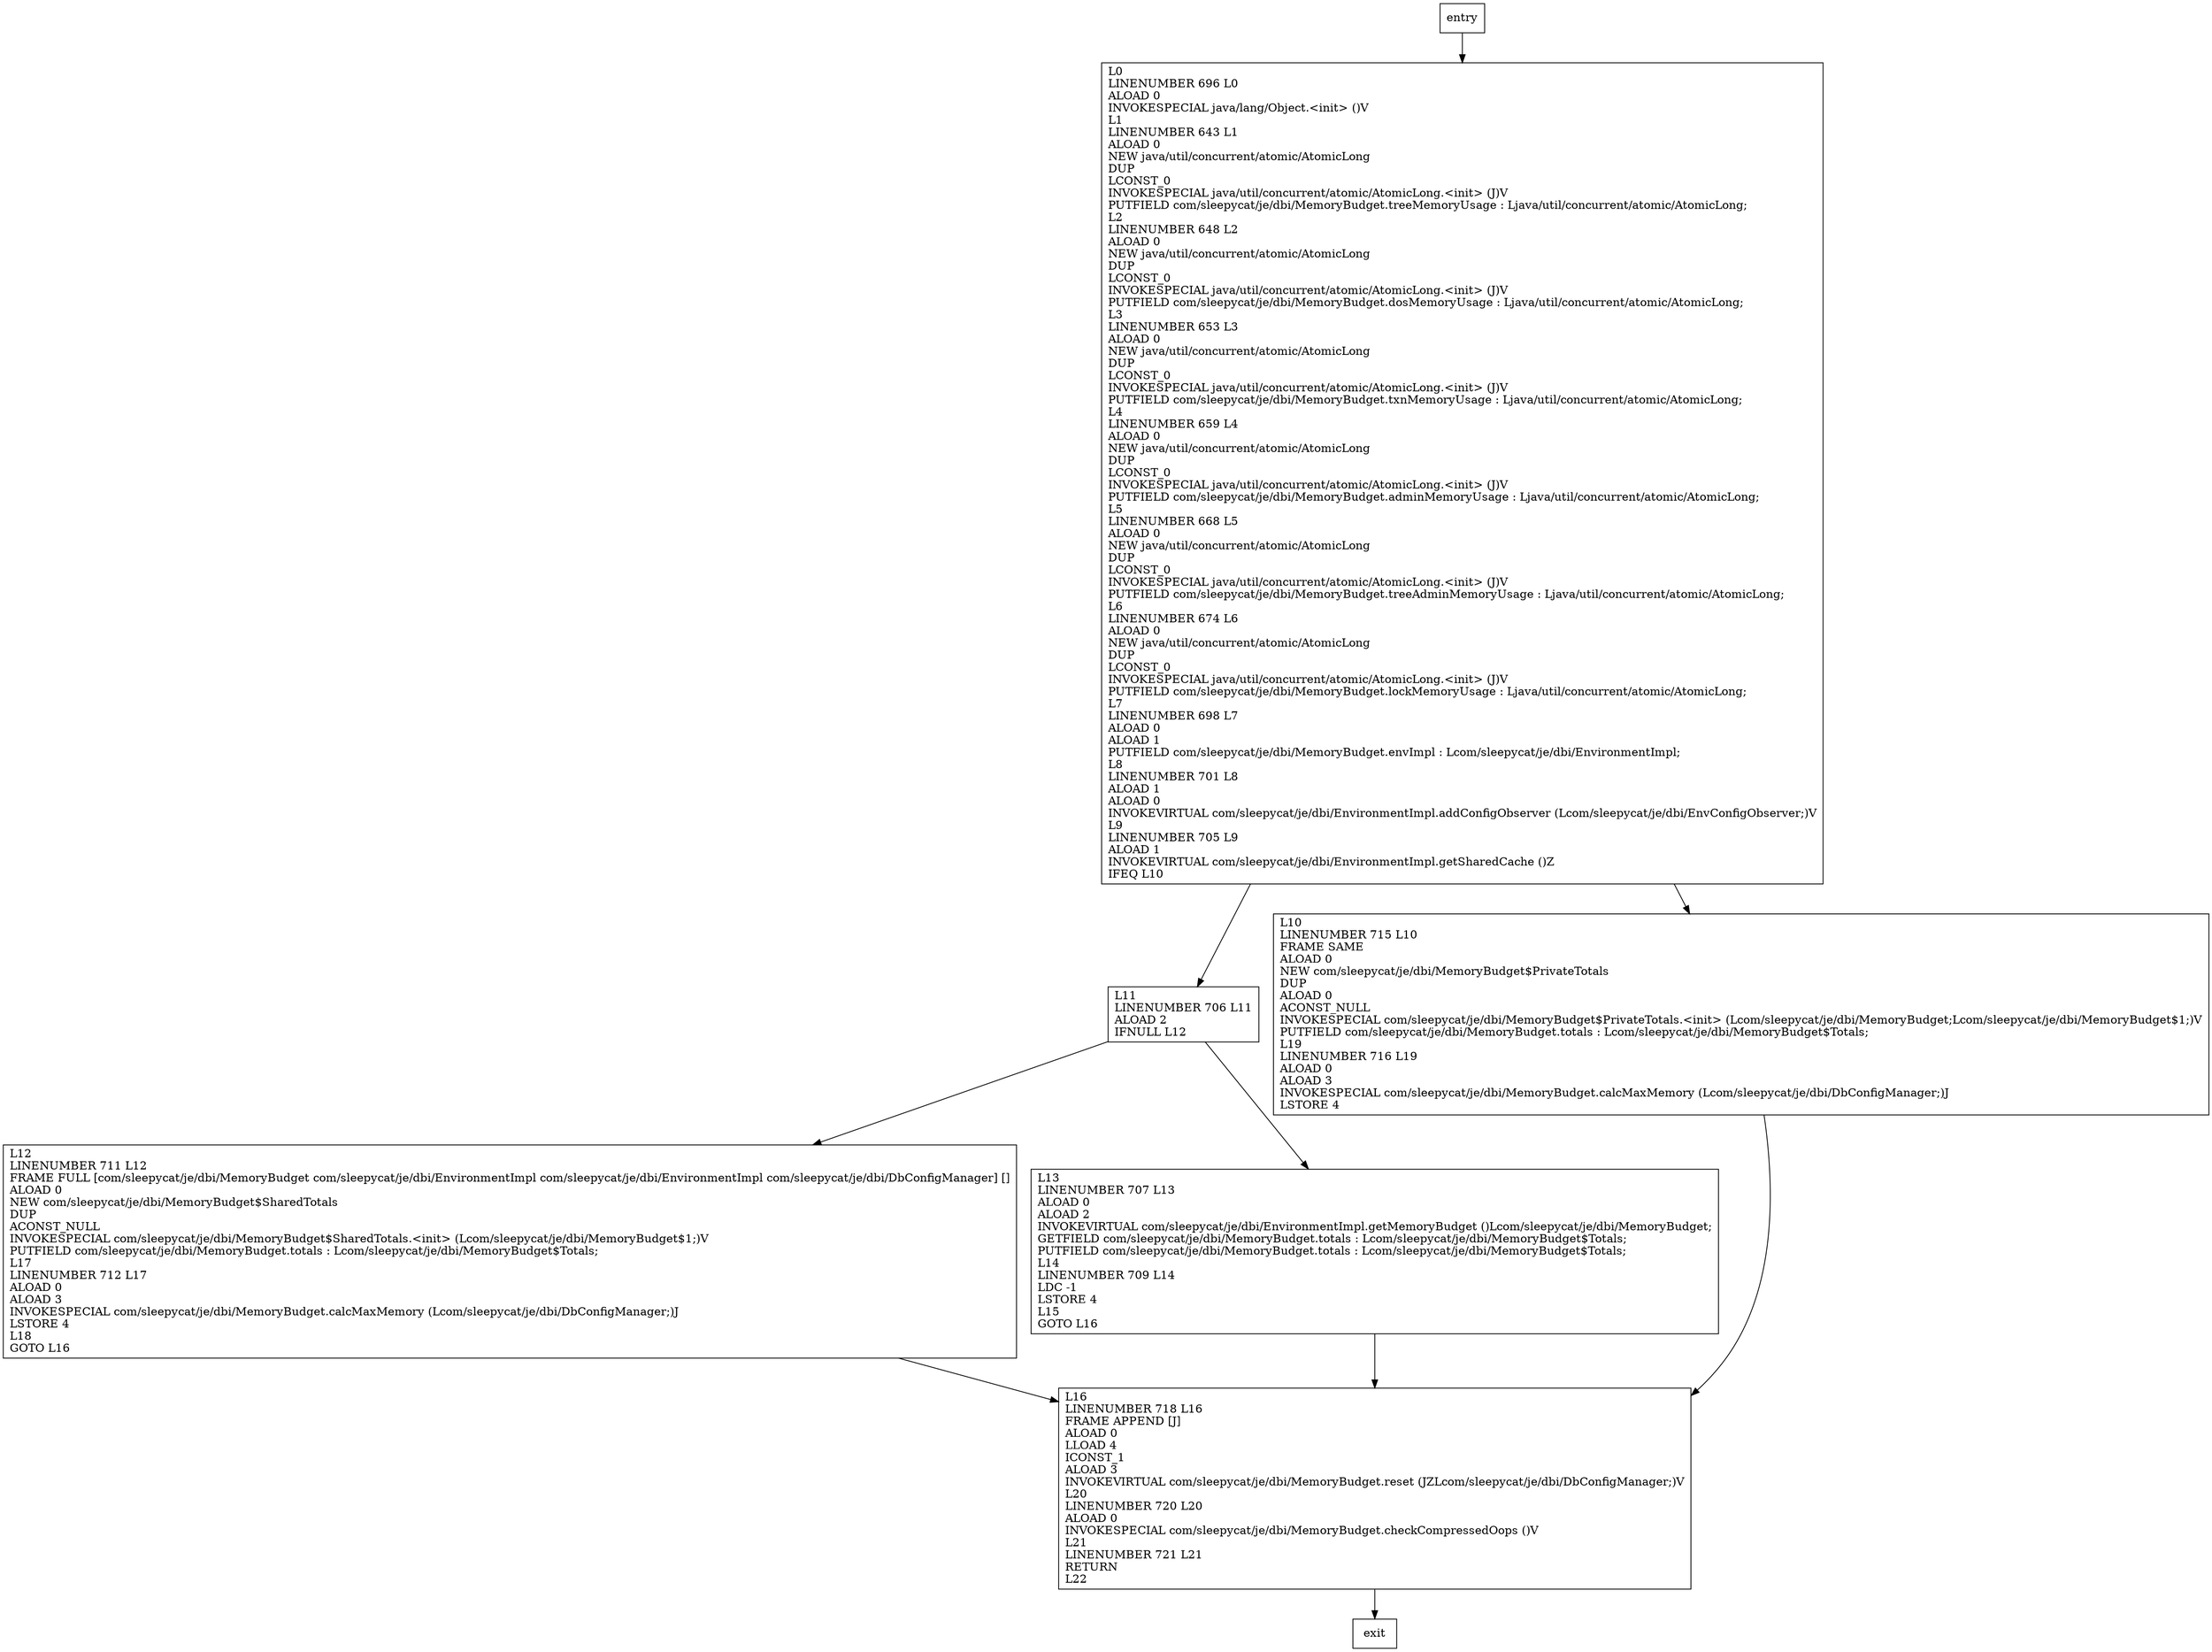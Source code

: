 digraph <init> {
node [shape=record];
743353665 [label="L11\lLINENUMBER 706 L11\lALOAD 2\lIFNULL L12\l"];
1734120636 [label="L12\lLINENUMBER 711 L12\lFRAME FULL [com/sleepycat/je/dbi/MemoryBudget com/sleepycat/je/dbi/EnvironmentImpl com/sleepycat/je/dbi/EnvironmentImpl com/sleepycat/je/dbi/DbConfigManager] []\lALOAD 0\lNEW com/sleepycat/je/dbi/MemoryBudget$SharedTotals\lDUP\lACONST_NULL\lINVOKESPECIAL com/sleepycat/je/dbi/MemoryBudget$SharedTotals.\<init\> (Lcom/sleepycat/je/dbi/MemoryBudget$1;)V\lPUTFIELD com/sleepycat/je/dbi/MemoryBudget.totals : Lcom/sleepycat/je/dbi/MemoryBudget$Totals;\lL17\lLINENUMBER 712 L17\lALOAD 0\lALOAD 3\lINVOKESPECIAL com/sleepycat/je/dbi/MemoryBudget.calcMaxMemory (Lcom/sleepycat/je/dbi/DbConfigManager;)J\lLSTORE 4\lL18\lGOTO L16\l"];
1281844661 [label="L13\lLINENUMBER 707 L13\lALOAD 0\lALOAD 2\lINVOKEVIRTUAL com/sleepycat/je/dbi/EnvironmentImpl.getMemoryBudget ()Lcom/sleepycat/je/dbi/MemoryBudget;\lGETFIELD com/sleepycat/je/dbi/MemoryBudget.totals : Lcom/sleepycat/je/dbi/MemoryBudget$Totals;\lPUTFIELD com/sleepycat/je/dbi/MemoryBudget.totals : Lcom/sleepycat/je/dbi/MemoryBudget$Totals;\lL14\lLINENUMBER 709 L14\lLDC -1\lLSTORE 4\lL15\lGOTO L16\l"];
387420413 [label="L0\lLINENUMBER 696 L0\lALOAD 0\lINVOKESPECIAL java/lang/Object.\<init\> ()V\lL1\lLINENUMBER 643 L1\lALOAD 0\lNEW java/util/concurrent/atomic/AtomicLong\lDUP\lLCONST_0\lINVOKESPECIAL java/util/concurrent/atomic/AtomicLong.\<init\> (J)V\lPUTFIELD com/sleepycat/je/dbi/MemoryBudget.treeMemoryUsage : Ljava/util/concurrent/atomic/AtomicLong;\lL2\lLINENUMBER 648 L2\lALOAD 0\lNEW java/util/concurrent/atomic/AtomicLong\lDUP\lLCONST_0\lINVOKESPECIAL java/util/concurrent/atomic/AtomicLong.\<init\> (J)V\lPUTFIELD com/sleepycat/je/dbi/MemoryBudget.dosMemoryUsage : Ljava/util/concurrent/atomic/AtomicLong;\lL3\lLINENUMBER 653 L3\lALOAD 0\lNEW java/util/concurrent/atomic/AtomicLong\lDUP\lLCONST_0\lINVOKESPECIAL java/util/concurrent/atomic/AtomicLong.\<init\> (J)V\lPUTFIELD com/sleepycat/je/dbi/MemoryBudget.txnMemoryUsage : Ljava/util/concurrent/atomic/AtomicLong;\lL4\lLINENUMBER 659 L4\lALOAD 0\lNEW java/util/concurrent/atomic/AtomicLong\lDUP\lLCONST_0\lINVOKESPECIAL java/util/concurrent/atomic/AtomicLong.\<init\> (J)V\lPUTFIELD com/sleepycat/je/dbi/MemoryBudget.adminMemoryUsage : Ljava/util/concurrent/atomic/AtomicLong;\lL5\lLINENUMBER 668 L5\lALOAD 0\lNEW java/util/concurrent/atomic/AtomicLong\lDUP\lLCONST_0\lINVOKESPECIAL java/util/concurrent/atomic/AtomicLong.\<init\> (J)V\lPUTFIELD com/sleepycat/je/dbi/MemoryBudget.treeAdminMemoryUsage : Ljava/util/concurrent/atomic/AtomicLong;\lL6\lLINENUMBER 674 L6\lALOAD 0\lNEW java/util/concurrent/atomic/AtomicLong\lDUP\lLCONST_0\lINVOKESPECIAL java/util/concurrent/atomic/AtomicLong.\<init\> (J)V\lPUTFIELD com/sleepycat/je/dbi/MemoryBudget.lockMemoryUsage : Ljava/util/concurrent/atomic/AtomicLong;\lL7\lLINENUMBER 698 L7\lALOAD 0\lALOAD 1\lPUTFIELD com/sleepycat/je/dbi/MemoryBudget.envImpl : Lcom/sleepycat/je/dbi/EnvironmentImpl;\lL8\lLINENUMBER 701 L8\lALOAD 1\lALOAD 0\lINVOKEVIRTUAL com/sleepycat/je/dbi/EnvironmentImpl.addConfigObserver (Lcom/sleepycat/je/dbi/EnvConfigObserver;)V\lL9\lLINENUMBER 705 L9\lALOAD 1\lINVOKEVIRTUAL com/sleepycat/je/dbi/EnvironmentImpl.getSharedCache ()Z\lIFEQ L10\l"];
1219605431 [label="L10\lLINENUMBER 715 L10\lFRAME SAME\lALOAD 0\lNEW com/sleepycat/je/dbi/MemoryBudget$PrivateTotals\lDUP\lALOAD 0\lACONST_NULL\lINVOKESPECIAL com/sleepycat/je/dbi/MemoryBudget$PrivateTotals.\<init\> (Lcom/sleepycat/je/dbi/MemoryBudget;Lcom/sleepycat/je/dbi/MemoryBudget$1;)V\lPUTFIELD com/sleepycat/je/dbi/MemoryBudget.totals : Lcom/sleepycat/je/dbi/MemoryBudget$Totals;\lL19\lLINENUMBER 716 L19\lALOAD 0\lALOAD 3\lINVOKESPECIAL com/sleepycat/je/dbi/MemoryBudget.calcMaxMemory (Lcom/sleepycat/je/dbi/DbConfigManager;)J\lLSTORE 4\l"];
573947883 [label="L16\lLINENUMBER 718 L16\lFRAME APPEND [J]\lALOAD 0\lLLOAD 4\lICONST_1\lALOAD 3\lINVOKEVIRTUAL com/sleepycat/je/dbi/MemoryBudget.reset (JZLcom/sleepycat/je/dbi/DbConfigManager;)V\lL20\lLINENUMBER 720 L20\lALOAD 0\lINVOKESPECIAL com/sleepycat/je/dbi/MemoryBudget.checkCompressedOops ()V\lL21\lLINENUMBER 721 L21\lRETURN\lL22\l"];
entry;
exit;
entry -> 387420413
743353665 -> 1734120636
743353665 -> 1281844661
1734120636 -> 573947883
1281844661 -> 573947883
387420413 -> 743353665
387420413 -> 1219605431
1219605431 -> 573947883
573947883 -> exit
}
